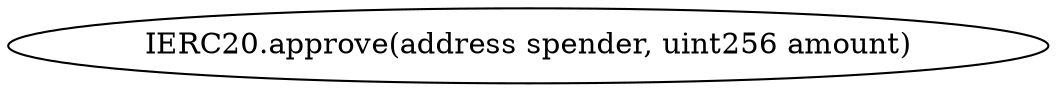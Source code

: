 digraph "" {
	graph [bb="0,0,419.51,36"];
	node [label="\N"];
	"IERC20.approve(address spender, uint256 amount)"	 [height=0.5,
		pos="209.75,18",
		width=5.8265];
}
